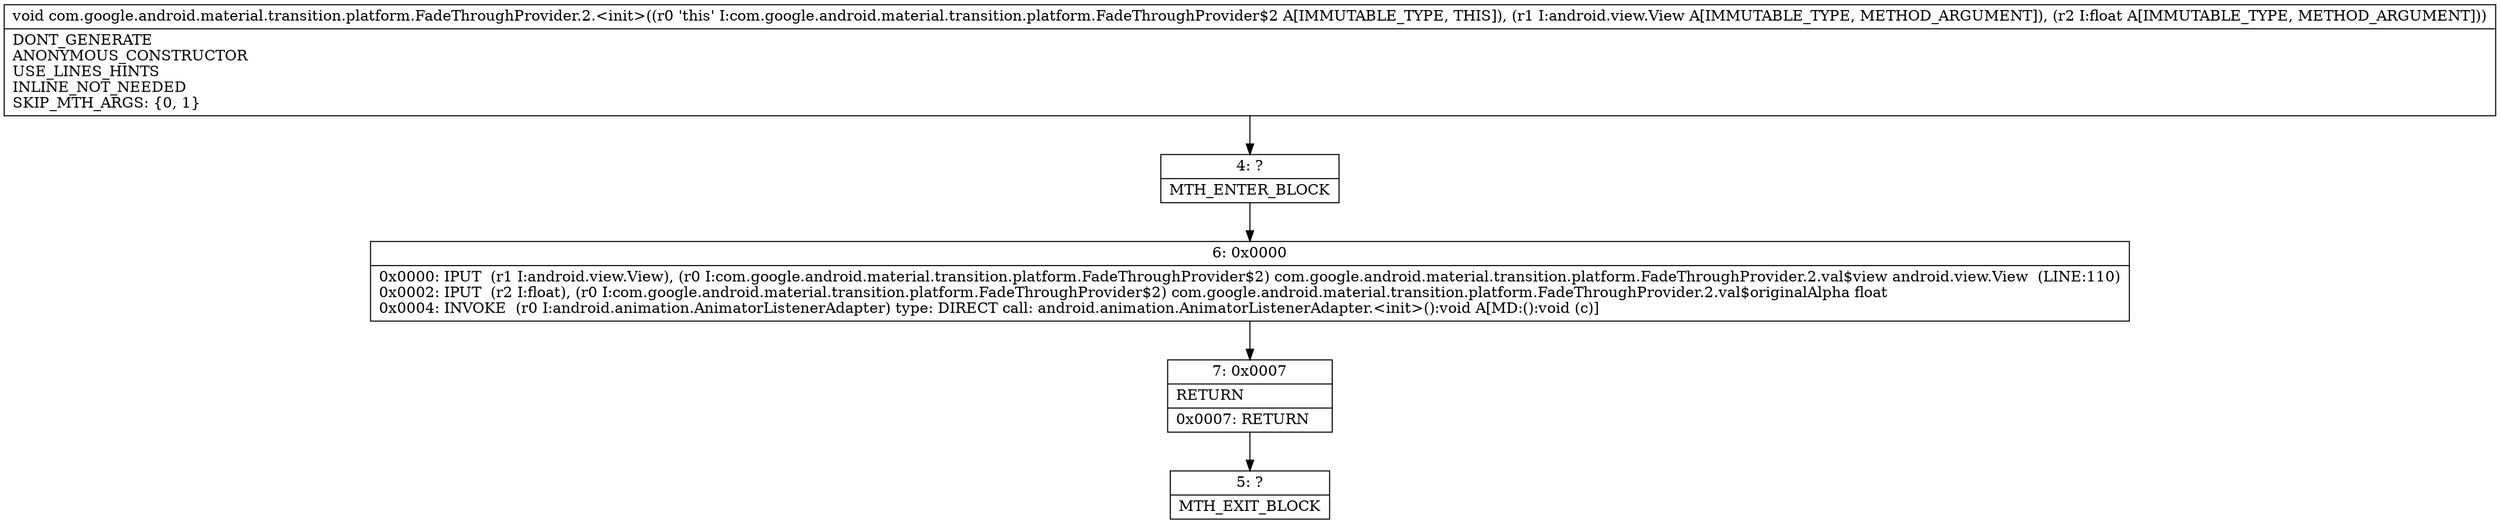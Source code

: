 digraph "CFG forcom.google.android.material.transition.platform.FadeThroughProvider.2.\<init\>(Landroid\/view\/View;F)V" {
Node_4 [shape=record,label="{4\:\ ?|MTH_ENTER_BLOCK\l}"];
Node_6 [shape=record,label="{6\:\ 0x0000|0x0000: IPUT  (r1 I:android.view.View), (r0 I:com.google.android.material.transition.platform.FadeThroughProvider$2) com.google.android.material.transition.platform.FadeThroughProvider.2.val$view android.view.View  (LINE:110)\l0x0002: IPUT  (r2 I:float), (r0 I:com.google.android.material.transition.platform.FadeThroughProvider$2) com.google.android.material.transition.platform.FadeThroughProvider.2.val$originalAlpha float \l0x0004: INVOKE  (r0 I:android.animation.AnimatorListenerAdapter) type: DIRECT call: android.animation.AnimatorListenerAdapter.\<init\>():void A[MD:():void (c)]\l}"];
Node_7 [shape=record,label="{7\:\ 0x0007|RETURN\l|0x0007: RETURN   \l}"];
Node_5 [shape=record,label="{5\:\ ?|MTH_EXIT_BLOCK\l}"];
MethodNode[shape=record,label="{void com.google.android.material.transition.platform.FadeThroughProvider.2.\<init\>((r0 'this' I:com.google.android.material.transition.platform.FadeThroughProvider$2 A[IMMUTABLE_TYPE, THIS]), (r1 I:android.view.View A[IMMUTABLE_TYPE, METHOD_ARGUMENT]), (r2 I:float A[IMMUTABLE_TYPE, METHOD_ARGUMENT]))  | DONT_GENERATE\lANONYMOUS_CONSTRUCTOR\lUSE_LINES_HINTS\lINLINE_NOT_NEEDED\lSKIP_MTH_ARGS: \{0, 1\}\l}"];
MethodNode -> Node_4;Node_4 -> Node_6;
Node_6 -> Node_7;
Node_7 -> Node_5;
}

